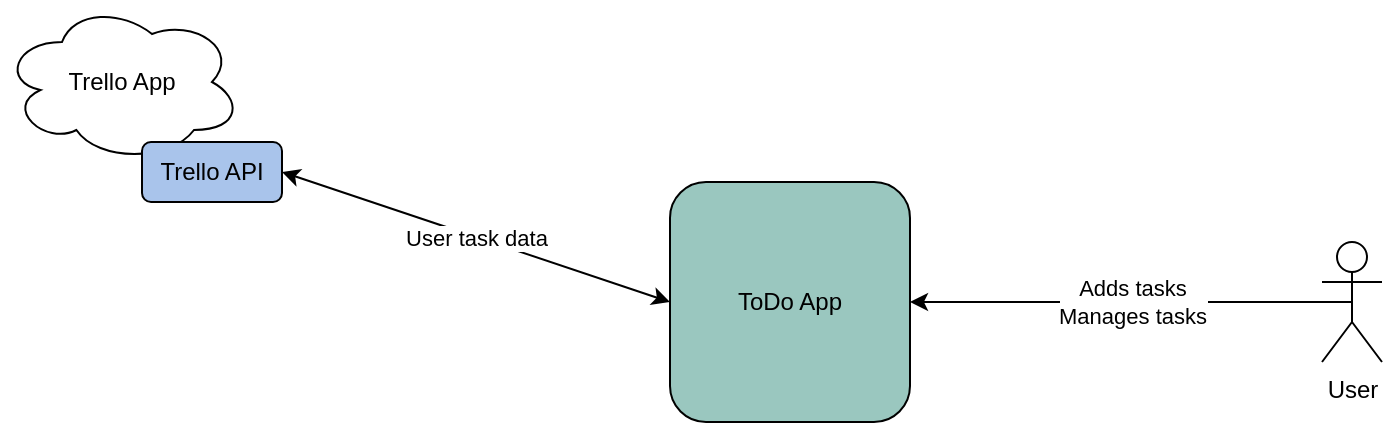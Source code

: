 <mxfile version="24.4.14" type="github">
  <diagram id="C5RBs43oDa-KdzZeNtuy" name="Page-1">
    <mxGraphModel dx="1434" dy="738" grid="1" gridSize="10" guides="1" tooltips="1" connect="1" arrows="1" fold="1" page="1" pageScale="1" pageWidth="827" pageHeight="1169" math="0" shadow="0">
      <root>
        <mxCell id="WIyWlLk6GJQsqaUBKTNV-0" />
        <mxCell id="WIyWlLk6GJQsqaUBKTNV-1" parent="WIyWlLk6GJQsqaUBKTNV-0" />
        <mxCell id="WIyWlLk6GJQsqaUBKTNV-3" value="ToDo App" style="rounded=1;whiteSpace=wrap;html=1;fontSize=12;glass=0;strokeWidth=1;shadow=0;labelBackgroundColor=#9AC7BF;fillColor=#9AC7BF;" parent="WIyWlLk6GJQsqaUBKTNV-1" vertex="1">
          <mxGeometry x="354" y="300" width="120" height="120" as="geometry" />
        </mxCell>
        <mxCell id="E3Ri0CPCb96ElYulqOnf-0" value="User" style="shape=umlActor;verticalLabelPosition=bottom;verticalAlign=top;html=1;outlineConnect=0;" vertex="1" parent="WIyWlLk6GJQsqaUBKTNV-1">
          <mxGeometry x="680" y="330" width="30" height="60" as="geometry" />
        </mxCell>
        <mxCell id="E3Ri0CPCb96ElYulqOnf-1" value="" style="endArrow=classic;html=1;rounded=0;entryX=1;entryY=0.5;entryDx=0;entryDy=0;exitX=0.5;exitY=0.5;exitDx=0;exitDy=0;exitPerimeter=0;" edge="1" parent="WIyWlLk6GJQsqaUBKTNV-1" source="E3Ri0CPCb96ElYulqOnf-0" target="WIyWlLk6GJQsqaUBKTNV-3">
          <mxGeometry relative="1" as="geometry">
            <mxPoint x="660" y="100" as="sourcePoint" />
            <mxPoint x="770" y="100" as="targetPoint" />
          </mxGeometry>
        </mxCell>
        <mxCell id="E3Ri0CPCb96ElYulqOnf-2" value="Adds tasks&lt;div&gt;Manages tasks&lt;/div&gt;" style="edgeLabel;resizable=0;html=1;;align=center;verticalAlign=middle;" connectable="0" vertex="1" parent="E3Ri0CPCb96ElYulqOnf-1">
          <mxGeometry relative="1" as="geometry" />
        </mxCell>
        <mxCell id="E3Ri0CPCb96ElYulqOnf-3" value="Trello App" style="ellipse;shape=cloud;whiteSpace=wrap;html=1;" vertex="1" parent="WIyWlLk6GJQsqaUBKTNV-1">
          <mxGeometry x="20" y="210" width="120" height="80" as="geometry" />
        </mxCell>
        <mxCell id="E3Ri0CPCb96ElYulqOnf-8" value="" style="endArrow=classic;html=1;rounded=0;entryX=0;entryY=0.5;entryDx=0;entryDy=0;startArrow=classic;startFill=1;exitX=1;exitY=0.5;exitDx=0;exitDy=0;" edge="1" parent="WIyWlLk6GJQsqaUBKTNV-1" source="E3Ri0CPCb96ElYulqOnf-10" target="WIyWlLk6GJQsqaUBKTNV-3">
          <mxGeometry relative="1" as="geometry">
            <mxPoint x="150" y="360" as="sourcePoint" />
            <mxPoint x="250" y="360" as="targetPoint" />
          </mxGeometry>
        </mxCell>
        <mxCell id="E3Ri0CPCb96ElYulqOnf-9" value="User task data" style="edgeLabel;resizable=0;html=1;;align=center;verticalAlign=middle;" connectable="0" vertex="1" parent="E3Ri0CPCb96ElYulqOnf-8">
          <mxGeometry relative="1" as="geometry" />
        </mxCell>
        <mxCell id="E3Ri0CPCb96ElYulqOnf-10" value="Trello API" style="rounded=1;whiteSpace=wrap;html=1;fillColor=#A9C4EB;" vertex="1" parent="WIyWlLk6GJQsqaUBKTNV-1">
          <mxGeometry x="90" y="280" width="70" height="30" as="geometry" />
        </mxCell>
      </root>
    </mxGraphModel>
  </diagram>
</mxfile>

